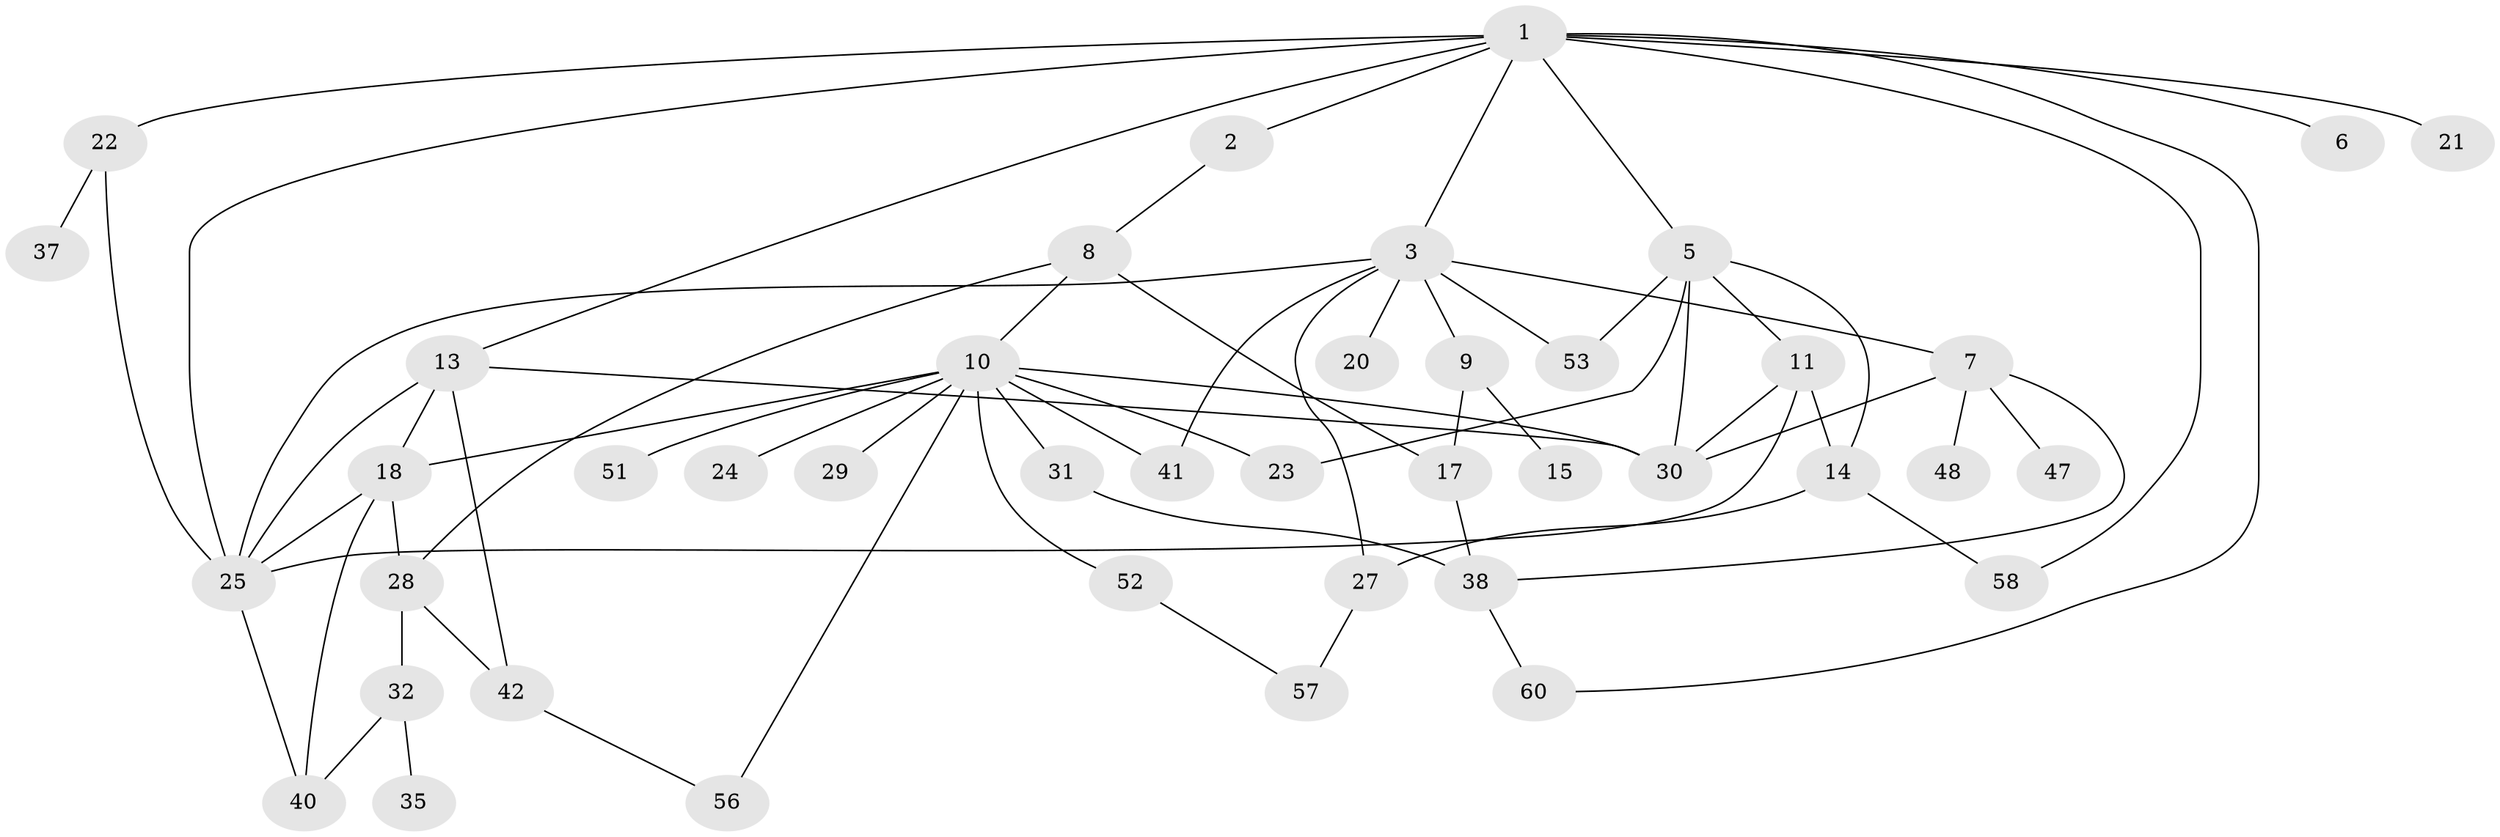 // original degree distribution, {7: 0.016666666666666666, 3: 0.3, 8: 0.016666666666666666, 1: 0.25, 5: 0.06666666666666667, 4: 0.06666666666666667, 10: 0.016666666666666666, 2: 0.23333333333333334, 6: 0.03333333333333333}
// Generated by graph-tools (version 1.1) at 2025/10/02/27/25 16:10:52]
// undirected, 42 vertices, 67 edges
graph export_dot {
graph [start="1"]
  node [color=gray90,style=filled];
  1 [super="+19"];
  2 [super="+4"];
  3 [super="+16"];
  5 [super="+34"];
  6;
  7 [super="+12"];
  8;
  9;
  10 [super="+49"];
  11 [super="+44"];
  13 [super="+54"];
  14 [super="+26"];
  15;
  17 [super="+59"];
  18 [super="+39"];
  20;
  21;
  22 [super="+43"];
  23;
  24;
  25 [super="+36"];
  27 [super="+55"];
  28 [super="+33"];
  29;
  30 [super="+50"];
  31;
  32 [super="+45"];
  35;
  37;
  38 [super="+46"];
  40;
  41;
  42;
  47;
  48;
  51;
  52;
  53;
  56;
  57;
  58;
  60;
  1 -- 2;
  1 -- 3;
  1 -- 5;
  1 -- 6;
  1 -- 13;
  1 -- 58;
  1 -- 21;
  1 -- 22;
  1 -- 25;
  1 -- 60;
  2 -- 8;
  3 -- 7;
  3 -- 9;
  3 -- 20;
  3 -- 27;
  3 -- 53;
  3 -- 25;
  3 -- 41;
  5 -- 11;
  5 -- 14;
  5 -- 23;
  5 -- 53;
  5 -- 30;
  7 -- 48;
  7 -- 47;
  7 -- 30;
  7 -- 38;
  8 -- 10;
  8 -- 17;
  8 -- 28;
  9 -- 15;
  9 -- 17;
  10 -- 24;
  10 -- 29;
  10 -- 31;
  10 -- 41;
  10 -- 51;
  10 -- 52;
  10 -- 56;
  10 -- 30;
  10 -- 23;
  10 -- 18;
  11 -- 25;
  11 -- 14;
  11 -- 30;
  13 -- 18;
  13 -- 30;
  13 -- 25;
  13 -- 42;
  14 -- 58;
  14 -- 27;
  17 -- 38;
  18 -- 40;
  18 -- 25;
  18 -- 28;
  22 -- 37;
  22 -- 25;
  25 -- 40;
  27 -- 57;
  28 -- 32;
  28 -- 42;
  31 -- 38;
  32 -- 35;
  32 -- 40;
  38 -- 60;
  42 -- 56;
  52 -- 57;
}
